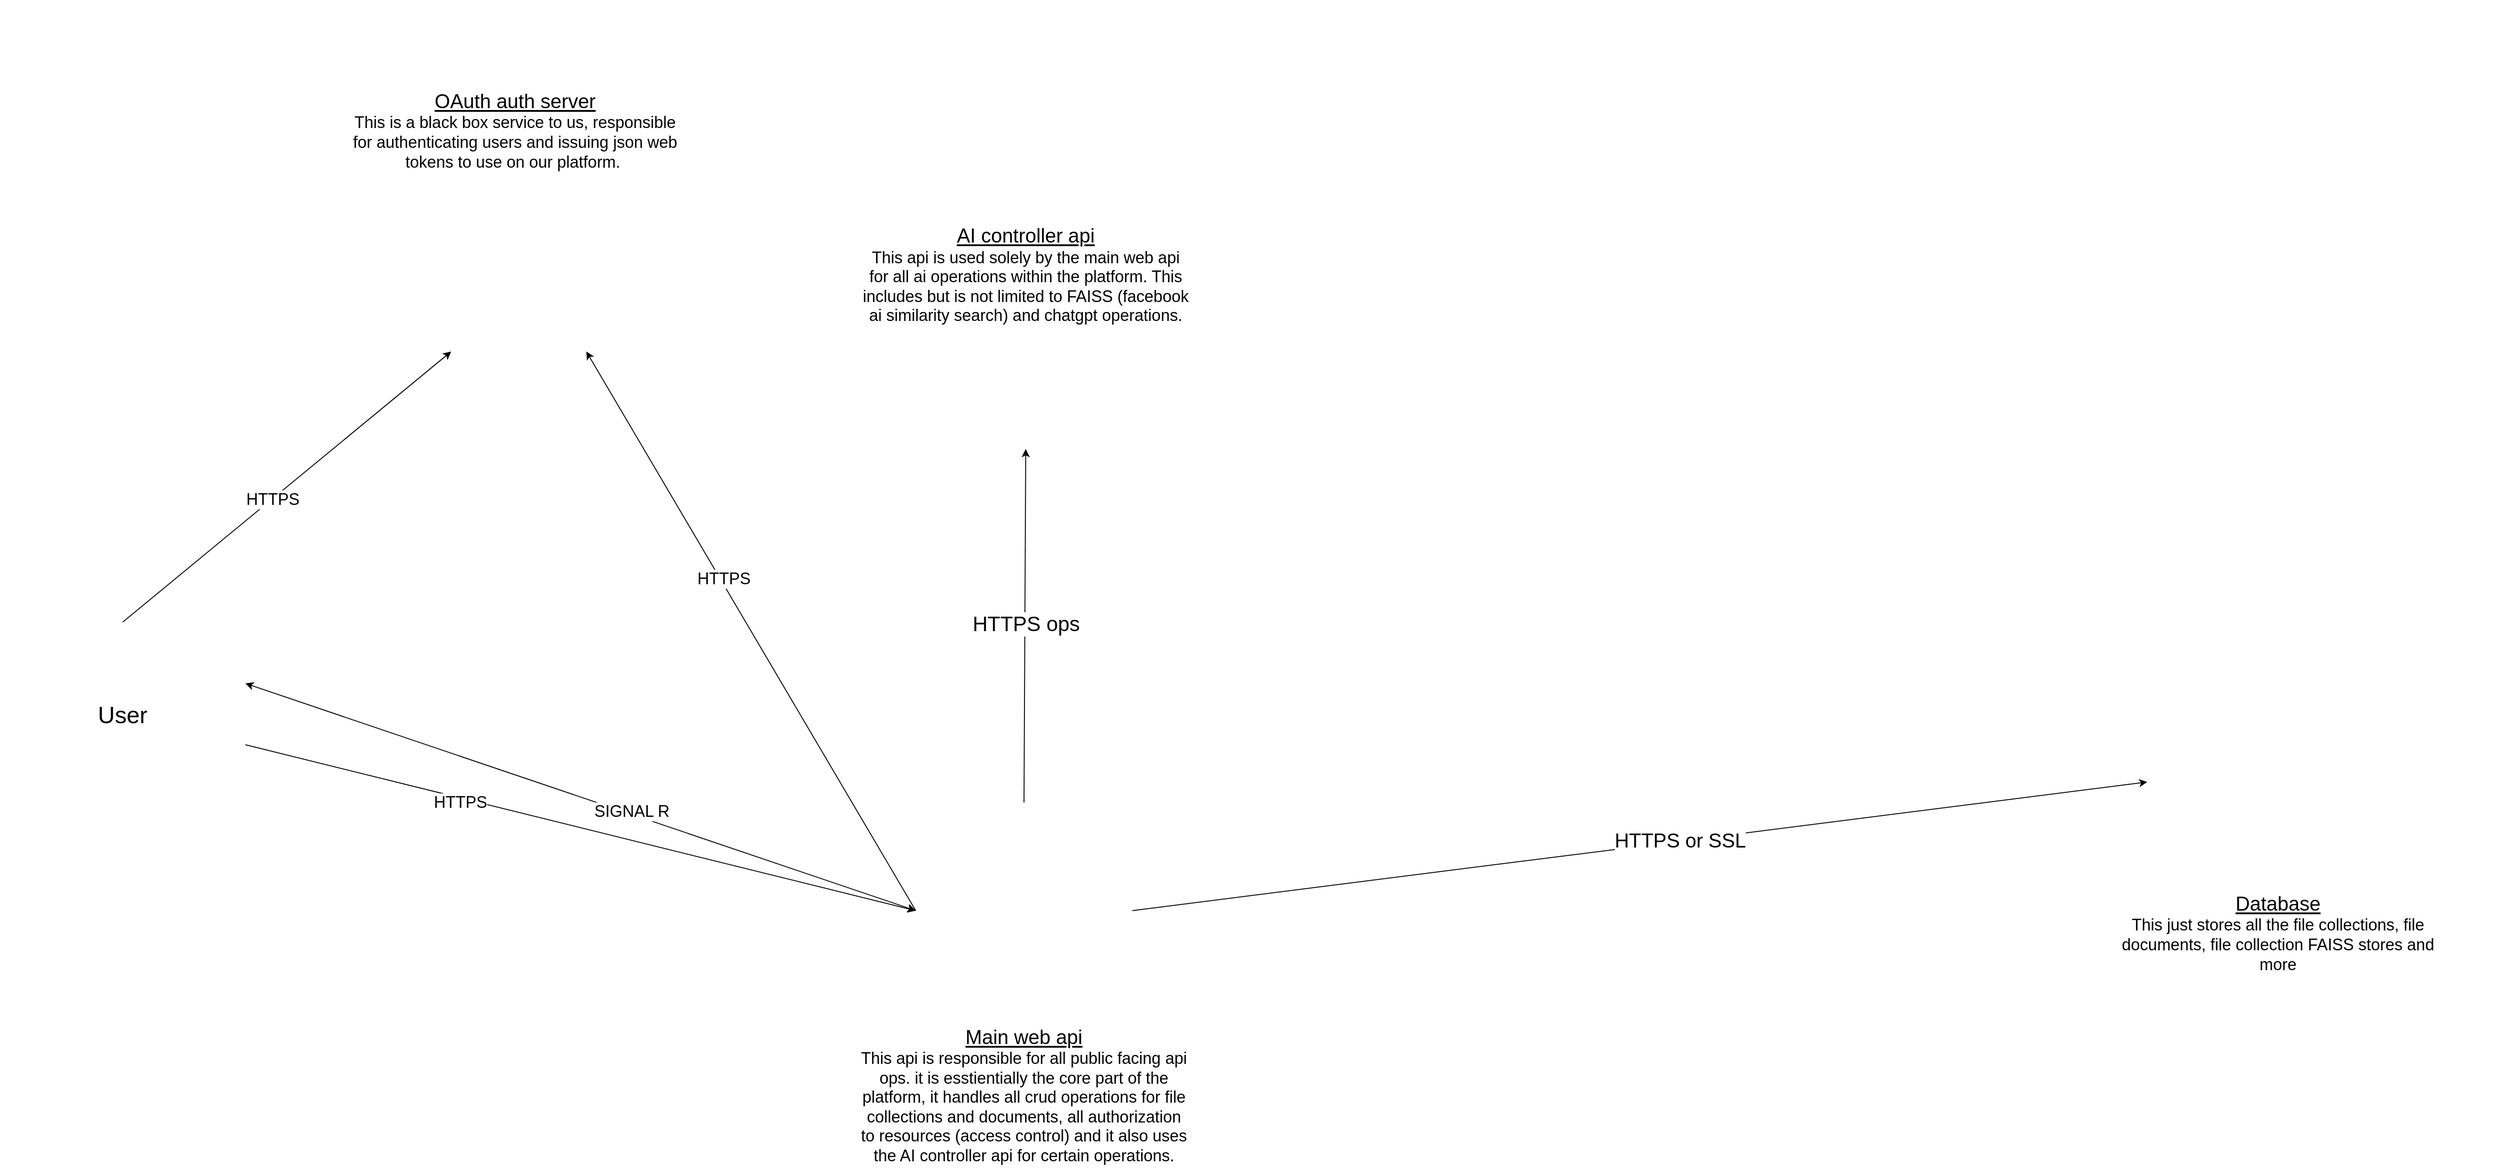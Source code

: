 <mxfile version="27.0.5">
  <diagram name="Page-1" id="-NwlCuDehGH4M0mD9lRl">
    <mxGraphModel dx="3996" dy="3038" grid="1" gridSize="10" guides="1" tooltips="1" connect="1" arrows="1" fold="1" page="1" pageScale="1" pageWidth="827" pageHeight="1169" math="0" shadow="0">
      <root>
        <mxCell id="0" />
        <mxCell id="1" parent="0" />
        <mxCell id="btWpgeBg8h9kaQHcUHAh-25" value="&lt;font style=&quot;font-size: 22px;&quot;&gt;&lt;u style=&quot;&quot;&gt;AI controller api&lt;/u&gt;&lt;/font&gt;&lt;div&gt;&lt;font style=&quot;font-size: 18px;&quot;&gt;This api is used solely by the main web api for all ai operations within the platform. This includes but is not limited to FAISS (facebook ai similarity search) and chatgpt operations.&lt;/font&gt;&lt;/div&gt;" style="text;html=1;align=center;verticalAlign=middle;whiteSpace=wrap;rounded=0;" vertex="1" parent="1">
          <mxGeometry x="182.87" y="-60" width="368.12" height="290" as="geometry" />
        </mxCell>
        <mxCell id="btWpgeBg8h9kaQHcUHAh-2" value="" style="shape=image;verticalLabelPosition=bottom;labelBackgroundColor=default;verticalAlign=top;aspect=fixed;imageAspect=0;image=https://www.iconpacks.net/icons/1/free-computer-icon-956-thumb.png;" vertex="1" parent="1">
          <mxGeometry x="-770" y="470" width="272" height="272" as="geometry" />
        </mxCell>
        <mxCell id="btWpgeBg8h9kaQHcUHAh-3" value="&lt;font style=&quot;font-size: 26px;&quot;&gt;User&lt;/font&gt;" style="text;html=1;align=center;verticalAlign=middle;whiteSpace=wrap;rounded=0;" vertex="1" parent="1">
          <mxGeometry x="-697" y="550" width="126" height="45" as="geometry" />
        </mxCell>
        <mxCell id="btWpgeBg8h9kaQHcUHAh-5" value="" style="shape=image;verticalLabelPosition=bottom;labelBackgroundColor=default;verticalAlign=top;aspect=fixed;imageAspect=0;image=https://static-00.iconduck.com/assets.00/dotnet-icon-2048x2048-6nj1im30.png;" vertex="1" parent="1">
          <mxGeometry x="245" y="670" width="240" height="240" as="geometry" />
        </mxCell>
        <mxCell id="btWpgeBg8h9kaQHcUHAh-6" value="" style="endArrow=classic;html=1;rounded=0;exitX=1;exitY=0.5;exitDx=0;exitDy=0;entryX=0;entryY=0.5;entryDx=0;entryDy=0;" edge="1" parent="1" source="btWpgeBg8h9kaQHcUHAh-2" target="btWpgeBg8h9kaQHcUHAh-5">
          <mxGeometry width="50" height="50" relative="1" as="geometry">
            <mxPoint x="-498" y="640.0" as="sourcePoint" />
            <mxPoint x="70" y="640.0" as="targetPoint" />
          </mxGeometry>
        </mxCell>
        <mxCell id="btWpgeBg8h9kaQHcUHAh-7" value="&lt;font style=&quot;font-size: 18px;&quot;&gt;HTTPS&lt;/font&gt;" style="edgeLabel;html=1;align=center;verticalAlign=middle;resizable=0;points=[];" vertex="1" connectable="0" parent="btWpgeBg8h9kaQHcUHAh-6">
          <mxGeometry x="0.043" y="-5" relative="1" as="geometry">
            <mxPoint x="-148" y="-37" as="offset" />
          </mxGeometry>
        </mxCell>
        <mxCell id="btWpgeBg8h9kaQHcUHAh-8" value="" style="endArrow=classic;startArrow=classic;html=1;rounded=0;exitX=1;exitY=0.25;exitDx=0;exitDy=0;entryX=0;entryY=0.5;entryDx=0;entryDy=0;" edge="1" parent="1" source="btWpgeBg8h9kaQHcUHAh-2" target="btWpgeBg8h9kaQHcUHAh-5">
          <mxGeometry width="50" height="50" relative="1" as="geometry">
            <mxPoint x="-110" y="600" as="sourcePoint" />
            <mxPoint x="-60" y="550" as="targetPoint" />
          </mxGeometry>
        </mxCell>
        <mxCell id="btWpgeBg8h9kaQHcUHAh-9" value="&lt;font style=&quot;font-size: 18px;&quot;&gt;SIGNAL R&lt;/font&gt;" style="edgeLabel;html=1;align=center;verticalAlign=middle;resizable=0;points=[];" vertex="1" connectable="0" parent="btWpgeBg8h9kaQHcUHAh-8">
          <mxGeometry x="0.223" y="-3" relative="1" as="geometry">
            <mxPoint x="-26" y="-15" as="offset" />
          </mxGeometry>
        </mxCell>
        <mxCell id="btWpgeBg8h9kaQHcUHAh-10" value="" style="shape=image;verticalLabelPosition=bottom;labelBackgroundColor=default;verticalAlign=top;aspect=fixed;imageAspect=0;image=https://static-00.iconduck.com/assets.00/node-js-icon-114x128-ozxlawak.png;" vertex="1" parent="1">
          <mxGeometry x="309.93" y="150" width="114" height="128" as="geometry" />
        </mxCell>
        <mxCell id="btWpgeBg8h9kaQHcUHAh-11" value="" style="endArrow=classic;html=1;rounded=0;exitX=0.5;exitY=0;exitDx=0;exitDy=0;entryX=0.5;entryY=1;entryDx=0;entryDy=0;" edge="1" parent="1" source="btWpgeBg8h9kaQHcUHAh-5" target="btWpgeBg8h9kaQHcUHAh-10">
          <mxGeometry width="50" height="50" relative="1" as="geometry">
            <mxPoint x="530.01" y="240" as="sourcePoint" />
            <mxPoint x="580.01" y="190" as="targetPoint" />
          </mxGeometry>
        </mxCell>
        <mxCell id="btWpgeBg8h9kaQHcUHAh-12" value="&lt;font style=&quot;font-size: 23px;&quot;&gt;HTTPS ops&lt;/font&gt;" style="edgeLabel;html=1;align=center;verticalAlign=middle;resizable=0;points=[];" vertex="1" connectable="0" parent="btWpgeBg8h9kaQHcUHAh-11">
          <mxGeometry x="0.014" y="-1" relative="1" as="geometry">
            <mxPoint as="offset" />
          </mxGeometry>
        </mxCell>
        <mxCell id="btWpgeBg8h9kaQHcUHAh-17" value="" style="shape=image;verticalLabelPosition=bottom;labelBackgroundColor=default;verticalAlign=top;aspect=fixed;imageAspect=0;image=https://download.logo.wine/logo/PostgreSQL/PostgreSQL-Logo.wine.png;" vertex="1" parent="1">
          <mxGeometry x="1450" y="460" width="550" height="366.67" as="geometry" />
        </mxCell>
        <mxCell id="btWpgeBg8h9kaQHcUHAh-18" value="" style="endArrow=classic;html=1;rounded=0;exitX=1;exitY=0.5;exitDx=0;exitDy=0;entryX=0.291;entryY=0.511;entryDx=0;entryDy=0;entryPerimeter=0;" edge="1" parent="1" source="btWpgeBg8h9kaQHcUHAh-5" target="btWpgeBg8h9kaQHcUHAh-17">
          <mxGeometry width="50" height="50" relative="1" as="geometry">
            <mxPoint x="1060" y="480" as="sourcePoint" />
            <mxPoint x="1110" y="430" as="targetPoint" />
          </mxGeometry>
        </mxCell>
        <mxCell id="btWpgeBg8h9kaQHcUHAh-20" value="&lt;font style=&quot;font-size: 22px;&quot;&gt;HTTPS or SSL&lt;/font&gt;" style="edgeLabel;html=1;align=center;verticalAlign=middle;resizable=0;points=[];" vertex="1" connectable="0" parent="btWpgeBg8h9kaQHcUHAh-18">
          <mxGeometry x="0.077" relative="1" as="geometry">
            <mxPoint x="1" as="offset" />
          </mxGeometry>
        </mxCell>
        <mxCell id="btWpgeBg8h9kaQHcUHAh-24" value="&lt;div&gt;&lt;font style=&quot;font-size: 22px;&quot;&gt;&lt;u style=&quot;&quot;&gt;Main web api&lt;/u&gt;&lt;/font&gt;&lt;/div&gt;&lt;div&gt;&lt;font style=&quot;font-size: 18px;&quot;&gt;This api is responsible for all public facing api ops. it is esstientially the core part of the platform, it handles all crud operations for file collections and documents, all authorization to resources (access control) and it also uses the AI controller api for certain operations.&lt;/font&gt;&lt;/div&gt;" style="text;html=1;align=center;verticalAlign=middle;whiteSpace=wrap;rounded=0;" vertex="1" parent="1">
          <mxGeometry x="180" y="910" width="370" height="170" as="geometry" />
        </mxCell>
        <mxCell id="btWpgeBg8h9kaQHcUHAh-26" value="&lt;div&gt;&lt;font style=&quot;font-size: 22px;&quot;&gt;&lt;u style=&quot;&quot;&gt;Database&lt;/u&gt;&lt;/font&gt;&lt;/div&gt;&lt;div&gt;&lt;font style=&quot;font-size: 18px;&quot;&gt;This just stores all the file collections, file documents, file collection FAISS stores and more&lt;/font&gt;&lt;/div&gt;" style="text;html=1;align=center;verticalAlign=middle;whiteSpace=wrap;rounded=0;" vertex="1" parent="1">
          <mxGeometry x="1570" y="730" width="370" height="170" as="geometry" />
        </mxCell>
        <mxCell id="btWpgeBg8h9kaQHcUHAh-28" value="" style="shape=image;verticalLabelPosition=bottom;labelBackgroundColor=default;verticalAlign=top;aspect=fixed;imageAspect=0;image=https://icons.veryicon.com/png/o/miscellaneous/gcy_icofont/authentication-29.png;" vertex="1" parent="1">
          <mxGeometry x="-320" y="-30" width="242" height="242" as="geometry" />
        </mxCell>
        <mxCell id="btWpgeBg8h9kaQHcUHAh-29" value="" style="endArrow=classic;html=1;rounded=0;exitX=0.5;exitY=0;exitDx=0;exitDy=0;entryX=0.207;entryY=0.826;entryDx=0;entryDy=0;entryPerimeter=0;" edge="1" parent="1" source="btWpgeBg8h9kaQHcUHAh-2" target="btWpgeBg8h9kaQHcUHAh-28">
          <mxGeometry width="50" height="50" relative="1" as="geometry">
            <mxPoint x="440" y="650" as="sourcePoint" />
            <mxPoint x="490" y="600" as="targetPoint" />
          </mxGeometry>
        </mxCell>
        <mxCell id="btWpgeBg8h9kaQHcUHAh-33" value="&lt;font style=&quot;font-size: 18px;&quot;&gt;HTTPS&lt;/font&gt;" style="edgeLabel;html=1;align=center;verticalAlign=middle;resizable=0;points=[];" vertex="1" connectable="0" parent="btWpgeBg8h9kaQHcUHAh-29">
          <mxGeometry x="-0.09" relative="1" as="geometry">
            <mxPoint as="offset" />
          </mxGeometry>
        </mxCell>
        <mxCell id="btWpgeBg8h9kaQHcUHAh-30" value="" style="endArrow=classic;html=1;rounded=0;entryX=0.826;entryY=0.826;entryDx=0;entryDy=0;entryPerimeter=0;exitX=0;exitY=0.5;exitDx=0;exitDy=0;" edge="1" parent="1" source="btWpgeBg8h9kaQHcUHAh-5" target="btWpgeBg8h9kaQHcUHAh-28">
          <mxGeometry width="50" height="50" relative="1" as="geometry">
            <mxPoint x="440" y="650" as="sourcePoint" />
            <mxPoint x="490" y="600" as="targetPoint" />
          </mxGeometry>
        </mxCell>
        <mxCell id="btWpgeBg8h9kaQHcUHAh-34" value="&lt;font style=&quot;font-size: 18px;&quot;&gt;HTTPS&lt;/font&gt;" style="edgeLabel;html=1;align=center;verticalAlign=middle;resizable=0;points=[];" vertex="1" connectable="0" parent="btWpgeBg8h9kaQHcUHAh-30">
          <mxGeometry x="0.183" y="-3" relative="1" as="geometry">
            <mxPoint as="offset" />
          </mxGeometry>
        </mxCell>
        <mxCell id="btWpgeBg8h9kaQHcUHAh-35" value="&lt;font style=&quot;font-size: 22px;&quot;&gt;&lt;u style=&quot;&quot;&gt;OAuth auth server&lt;/u&gt;&lt;/font&gt;&lt;div&gt;&lt;font style=&quot;font-size: 18px;&quot;&gt;This is a black box service to us, responsible for authenticating users and issuing json web tokens to use on our platform.&amp;nbsp;&lt;/font&gt;&lt;/div&gt;" style="text;html=1;align=center;verticalAlign=middle;whiteSpace=wrap;rounded=0;" vertex="1" parent="1">
          <mxGeometry x="-383.06" y="-220" width="368.12" height="290" as="geometry" />
        </mxCell>
      </root>
    </mxGraphModel>
  </diagram>
</mxfile>
